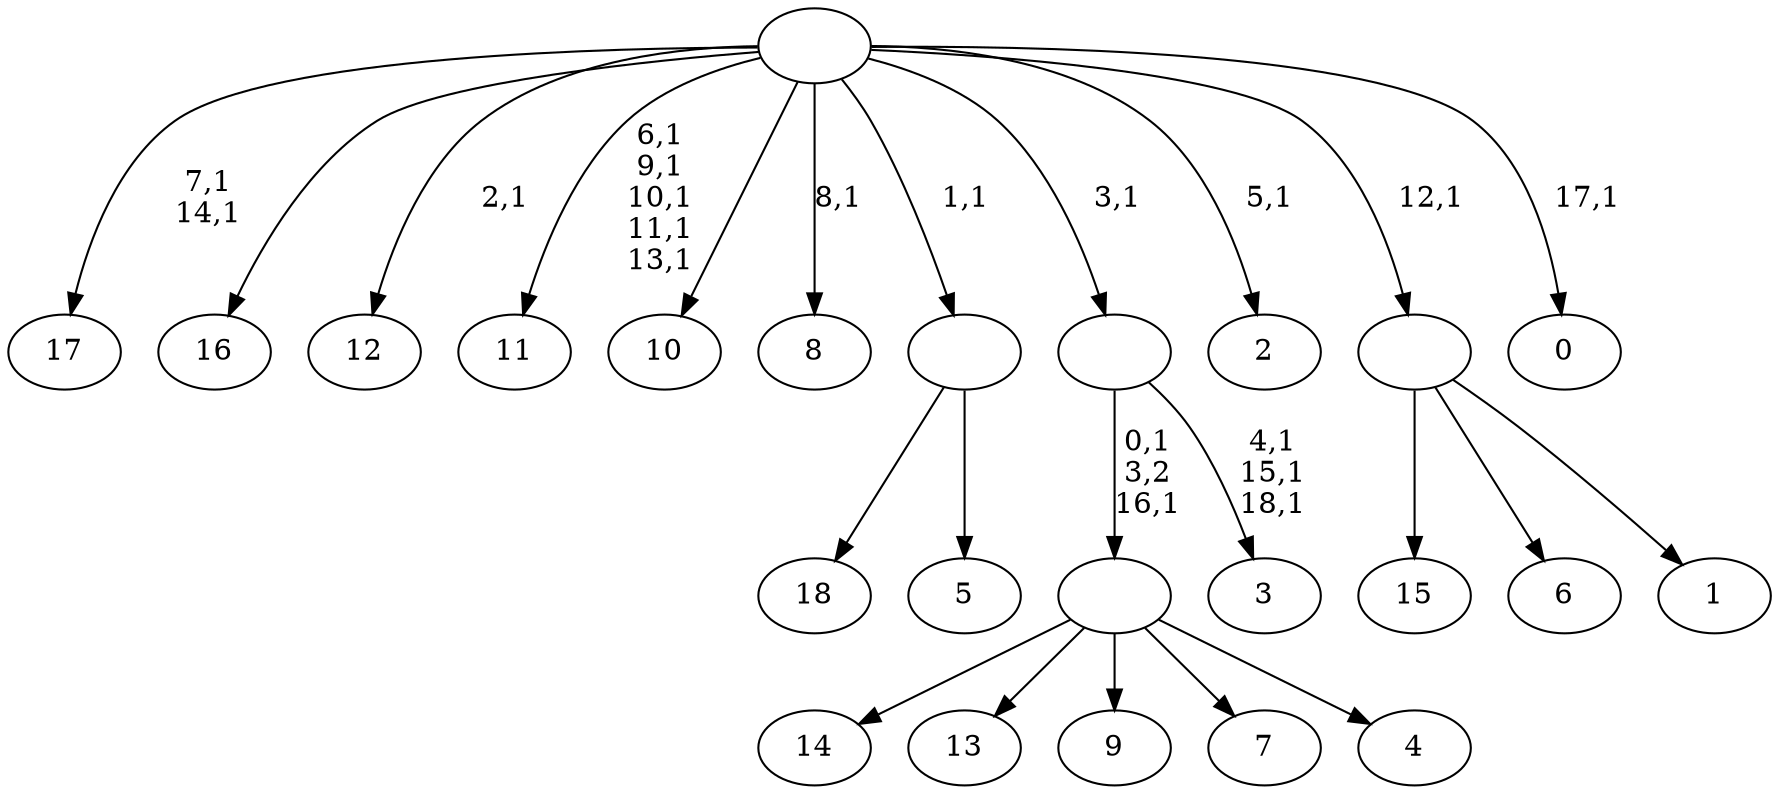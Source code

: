 digraph T {
	38 [label="18"]
	37 [label="17"]
	34 [label="16"]
	33 [label="15"]
	32 [label="14"]
	31 [label="13"]
	30 [label="12"]
	28 [label="11"]
	22 [label="10"]
	21 [label="9"]
	20 [label="8"]
	18 [label="7"]
	17 [label="6"]
	16 [label="5"]
	15 [label=""]
	14 [label="4"]
	13 [label=""]
	11 [label="3"]
	7 [label=""]
	6 [label="2"]
	4 [label="1"]
	3 [label=""]
	2 [label="0"]
	0 [label=""]
	15 -> 38 [label=""]
	15 -> 16 [label=""]
	13 -> 32 [label=""]
	13 -> 31 [label=""]
	13 -> 21 [label=""]
	13 -> 18 [label=""]
	13 -> 14 [label=""]
	7 -> 11 [label="4,1\n15,1\n18,1"]
	7 -> 13 [label="0,1\n3,2\n16,1"]
	3 -> 33 [label=""]
	3 -> 17 [label=""]
	3 -> 4 [label=""]
	0 -> 2 [label="17,1"]
	0 -> 6 [label="5,1"]
	0 -> 20 [label="8,1"]
	0 -> 28 [label="6,1\n9,1\n10,1\n11,1\n13,1"]
	0 -> 30 [label="2,1"]
	0 -> 37 [label="7,1\n14,1"]
	0 -> 34 [label=""]
	0 -> 22 [label=""]
	0 -> 15 [label="1,1"]
	0 -> 7 [label="3,1"]
	0 -> 3 [label="12,1"]
}
